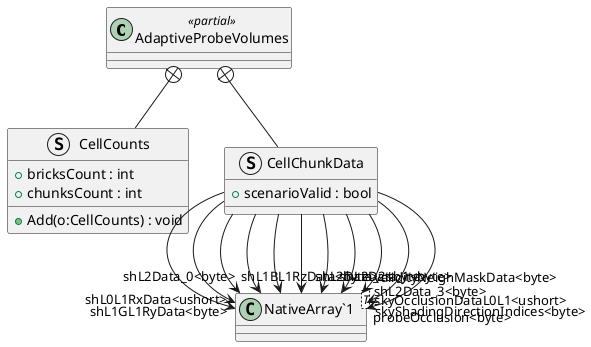 @startuml
class AdaptiveProbeVolumes <<partial>> {
}
struct CellCounts {
    + bricksCount : int
    + chunksCount : int
    + Add(o:CellCounts) : void
}
struct CellChunkData {
    + scenarioValid : bool
}
class "NativeArray`1"<T> {
}
AdaptiveProbeVolumes +-- CellCounts
AdaptiveProbeVolumes +-- CellChunkData
CellChunkData --> "shL0L1RxData<ushort>" "NativeArray`1"
CellChunkData --> "shL1GL1RyData<byte>" "NativeArray`1"
CellChunkData --> "shL1BL1RzData<byte>" "NativeArray`1"
CellChunkData --> "shL2Data_0<byte>" "NativeArray`1"
CellChunkData --> "shL2Data_1<byte>" "NativeArray`1"
CellChunkData --> "shL2Data_2<byte>" "NativeArray`1"
CellChunkData --> "shL2Data_3<byte>" "NativeArray`1"
CellChunkData --> "validityNeighMaskData<byte>" "NativeArray`1"
CellChunkData --> "skyOcclusionDataL0L1<ushort>" "NativeArray`1"
CellChunkData --> "skyShadingDirectionIndices<byte>" "NativeArray`1"
CellChunkData --> "probeOcclusion<byte>" "NativeArray`1"
@enduml
